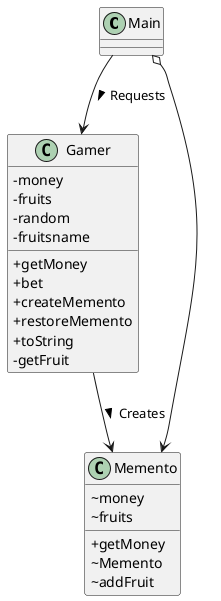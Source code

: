 @startuml

skinparam classAttributeIconSize 0
class Main {
}

class Gamer {
    -money
    -fruits
    -random
    -fruitsname
    {method} +getMoney
    {method} +bet
    {method} +createMemento
    {method} +restoreMemento
    {method} +toString
    {method} -getFruit
}

class Memento {
    ~money
    ~fruits
    {method} + getMoney
    {method} ~Memento
    {method} ~addFruit
}

Main --> Gamer : Requests >
Gamer --> Memento : Creates >
Main o--> Memento

@enduml